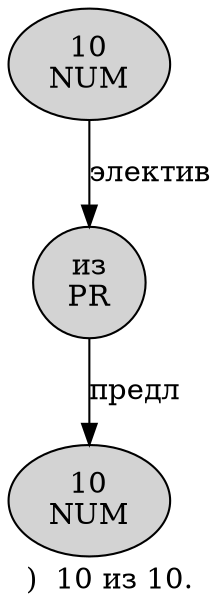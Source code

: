 digraph SENTENCE_19 {
	graph [label=")  10 из 10."]
	node [style=filled]
		1 [label="10
NUM" color="" fillcolor=lightgray penwidth=1 shape=ellipse]
		2 [label="из
PR" color="" fillcolor=lightgray penwidth=1 shape=ellipse]
		3 [label="10
NUM" color="" fillcolor=lightgray penwidth=1 shape=ellipse]
			2 -> 3 [label="предл"]
			1 -> 2 [label="электив"]
}